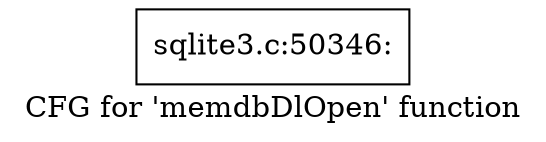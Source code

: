 digraph "CFG for 'memdbDlOpen' function" {
	label="CFG for 'memdbDlOpen' function";

	Node0x55c0fa91c840 [shape=record,label="{sqlite3.c:50346:}"];
}
